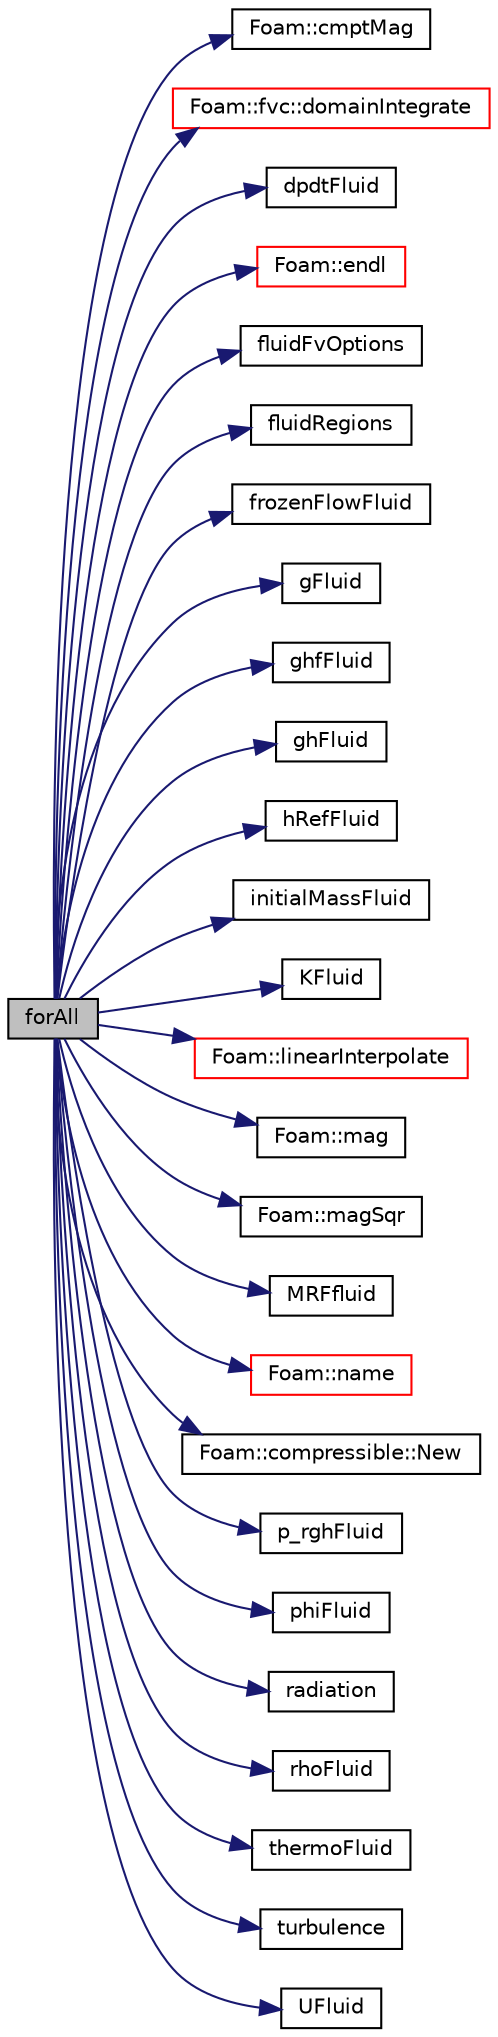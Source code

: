 digraph "forAll"
{
  bgcolor="transparent";
  edge [fontname="Helvetica",fontsize="10",labelfontname="Helvetica",labelfontsize="10"];
  node [fontname="Helvetica",fontsize="10",shape=record];
  rankdir="LR";
  Node1 [label="forAll",height=0.2,width=0.4,color="black", fillcolor="grey75", style="filled", fontcolor="black"];
  Node1 -> Node2 [color="midnightblue",fontsize="10",style="solid",fontname="Helvetica"];
  Node2 [label="Foam::cmptMag",height=0.2,width=0.4,color="black",URL="$a10725.html#acf2383c8a0a1d5fef3eb5255b950229d"];
  Node1 -> Node3 [color="midnightblue",fontsize="10",style="solid",fontname="Helvetica"];
  Node3 [label="Foam::fvc::domainIntegrate",height=0.2,width=0.4,color="red",URL="$a10759.html#a97e6958677a3a619ece7528613725d84"];
  Node1 -> Node4 [color="midnightblue",fontsize="10",style="solid",fontname="Helvetica"];
  Node4 [label="dpdtFluid",height=0.2,width=0.4,color="black",URL="$a03191.html#a84365931524f411388b0e8c00a834c80"];
  Node1 -> Node5 [color="midnightblue",fontsize="10",style="solid",fontname="Helvetica"];
  Node5 [label="Foam::endl",height=0.2,width=0.4,color="red",URL="$a10725.html#a2db8fe02a0d3909e9351bb4275b23ce4",tooltip="Add newline and flush stream. "];
  Node1 -> Node6 [color="midnightblue",fontsize="10",style="solid",fontname="Helvetica"];
  Node6 [label="fluidFvOptions",height=0.2,width=0.4,color="black",URL="$a03190.html#a434be2ad9a3b1a8914adea11afc57fdf"];
  Node1 -> Node7 [color="midnightblue",fontsize="10",style="solid",fontname="Helvetica"];
  Node7 [label="fluidRegions",height=0.2,width=0.4,color="black",URL="$a03192.html#a08b4d27e6932a7658115d87058b7eb5f"];
  Node1 -> Node8 [color="midnightblue",fontsize="10",style="solid",fontname="Helvetica"];
  Node8 [label="frozenFlowFluid",height=0.2,width=0.4,color="black",URL="$a03190.html#a3bd9981e00aae4e46466d6ca5c669eaa"];
  Node1 -> Node9 [color="midnightblue",fontsize="10",style="solid",fontname="Helvetica"];
  Node9 [label="gFluid",height=0.2,width=0.4,color="black",URL="$a03190.html#a7797fc4f70d8977842fe75bbbbc1ff2d"];
  Node1 -> Node10 [color="midnightblue",fontsize="10",style="solid",fontname="Helvetica"];
  Node10 [label="ghfFluid",height=0.2,width=0.4,color="black",URL="$a03190.html#ac1f2b8aafc3ec9a7af7b2bb5779fbbbe"];
  Node1 -> Node11 [color="midnightblue",fontsize="10",style="solid",fontname="Helvetica"];
  Node11 [label="ghFluid",height=0.2,width=0.4,color="black",URL="$a03190.html#a6268cb6f8cd80abc2510164fb30e0c7c"];
  Node1 -> Node12 [color="midnightblue",fontsize="10",style="solid",fontname="Helvetica"];
  Node12 [label="hRefFluid",height=0.2,width=0.4,color="black",URL="$a03190.html#a97c682cbe22cc94e9c9a24cda05e9507"];
  Node1 -> Node13 [color="midnightblue",fontsize="10",style="solid",fontname="Helvetica"];
  Node13 [label="initialMassFluid",height=0.2,width=0.4,color="black",URL="$a03190.html#a3e2118ca600524658bf59014eddfd8bc"];
  Node1 -> Node14 [color="midnightblue",fontsize="10",style="solid",fontname="Helvetica"];
  Node14 [label="KFluid",height=0.2,width=0.4,color="black",URL="$a03191.html#a3c9d6294d52940f7d2116b4cd28f877b"];
  Node1 -> Node15 [color="midnightblue",fontsize="10",style="solid",fontname="Helvetica"];
  Node15 [label="Foam::linearInterpolate",height=0.2,width=0.4,color="red",URL="$a10725.html#a77094c8cc487d2a53de247336f41e78f"];
  Node1 -> Node16 [color="midnightblue",fontsize="10",style="solid",fontname="Helvetica"];
  Node16 [label="Foam::mag",height=0.2,width=0.4,color="black",URL="$a10725.html#a929da2a3fdcf3dacbbe0487d3a330dae"];
  Node1 -> Node17 [color="midnightblue",fontsize="10",style="solid",fontname="Helvetica"];
  Node17 [label="Foam::magSqr",height=0.2,width=0.4,color="black",URL="$a10725.html#ae6fff2c6981e6d9618aa5038e69def6e"];
  Node1 -> Node18 [color="midnightblue",fontsize="10",style="solid",fontname="Helvetica"];
  Node18 [label="MRFfluid",height=0.2,width=0.4,color="black",URL="$a03190.html#a481a7aaca9674f40366919b43aa23f82"];
  Node1 -> Node19 [color="midnightblue",fontsize="10",style="solid",fontname="Helvetica"];
  Node19 [label="Foam::name",height=0.2,width=0.4,color="red",URL="$a10725.html#adcb0df2bd4953cb6bb390272d8263c3a",tooltip="Return a string representation of a complex. "];
  Node1 -> Node20 [color="midnightblue",fontsize="10",style="solid",fontname="Helvetica"];
  Node20 [label="Foam::compressible::New",height=0.2,width=0.4,color="black",URL="$a10732.html#ac8bda880d4c66ce83b8278cc6db08df1"];
  Node1 -> Node21 [color="midnightblue",fontsize="10",style="solid",fontname="Helvetica"];
  Node21 [label="p_rghFluid",height=0.2,width=0.4,color="black",URL="$a03190.html#a8ed9f45fa1e225facea75b2881c7f7e4"];
  Node1 -> Node22 [color="midnightblue",fontsize="10",style="solid",fontname="Helvetica"];
  Node22 [label="phiFluid",height=0.2,width=0.4,color="black",URL="$a03190.html#ad5823af227ebcd6dc75e33e9ce53f035"];
  Node1 -> Node23 [color="midnightblue",fontsize="10",style="solid",fontname="Helvetica"];
  Node23 [label="radiation",height=0.2,width=0.4,color="black",URL="$a03190.html#a2f1d66dc7c6d3db3610686049387c29a"];
  Node1 -> Node24 [color="midnightblue",fontsize="10",style="solid",fontname="Helvetica"];
  Node24 [label="rhoFluid",height=0.2,width=0.4,color="black",URL="$a03190.html#ad49be490be9c03e95111564fef34efe6"];
  Node1 -> Node25 [color="midnightblue",fontsize="10",style="solid",fontname="Helvetica"];
  Node25 [label="thermoFluid",height=0.2,width=0.4,color="black",URL="$a03190.html#aebb54de6b0e9abb26a7c4583a5dfd783"];
  Node1 -> Node26 [color="midnightblue",fontsize="10",style="solid",fontname="Helvetica"];
  Node26 [label="turbulence",height=0.2,width=0.4,color="black",URL="$a03190.html#a8102ef16dfb12e698783b1ce5258d8b6"];
  Node1 -> Node27 [color="midnightblue",fontsize="10",style="solid",fontname="Helvetica"];
  Node27 [label="UFluid",height=0.2,width=0.4,color="black",URL="$a03190.html#a4bb217ec503589ffe27e0be7098406c0"];
}
